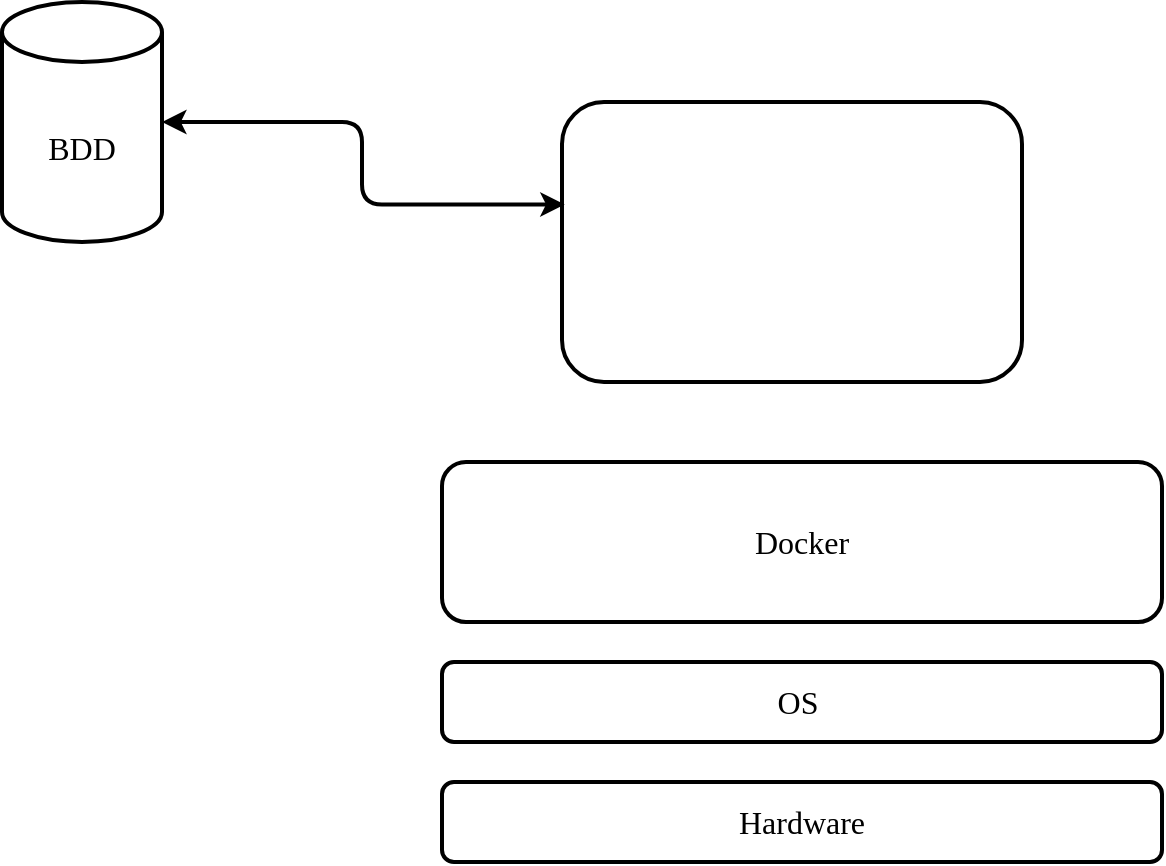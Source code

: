 <mxfile version="26.0.10">
  <diagram name="Page-1" id="LwtyrS3WK_ljkUNi1cgM">
    <mxGraphModel dx="1886" dy="735" grid="1" gridSize="10" guides="1" tooltips="1" connect="1" arrows="1" fold="1" page="1" pageScale="1" pageWidth="827" pageHeight="1169" math="0" shadow="0">
      <root>
        <mxCell id="0" />
        <mxCell id="1" parent="0" />
        <mxCell id="aOAeQF0Wjegpi84AHOQ5-3" value="BDD" style="shape=cylinder3;whiteSpace=wrap;html=1;boundedLbl=1;backgroundOutline=1;size=15;fontFamily=Lucida Console;fontSize=16;fontColor=default;labelBackgroundColor=default;strokeWidth=2;snapToPoint=1;" parent="1" vertex="1">
          <mxGeometry x="780" y="170" width="80" height="120" as="geometry" />
        </mxCell>
        <mxCell id="VkoZAYC8j9W9dHgbqX4g-2" value="OS&amp;nbsp; " style="rounded=1;strokeColor=default;strokeWidth=2;align=center;verticalAlign=middle;spacing=2;fontFamily=Lucida Console;fontSize=16;fontColor=default;fontStyle=0;fillColor=default;html=1;whiteSpace=wrap;labelBorderColor=none;gradientColor=none;" vertex="1" parent="1">
          <mxGeometry x="1000" y="500" width="360" height="40" as="geometry" />
        </mxCell>
        <mxCell id="VkoZAYC8j9W9dHgbqX4g-3" value="Hardware" style="rounded=1;strokeColor=default;strokeWidth=2;align=center;verticalAlign=middle;spacing=2;fontFamily=Lucida Console;fontSize=16;fontColor=default;fontStyle=0;fillColor=default;html=1;whiteSpace=wrap;labelBorderColor=none;gradientColor=none;" vertex="1" parent="1">
          <mxGeometry x="1000" y="560" width="360" height="40" as="geometry" />
        </mxCell>
        <mxCell id="VkoZAYC8j9W9dHgbqX4g-4" value="Docker" style="rounded=1;strokeColor=default;strokeWidth=2;align=center;verticalAlign=middle;spacing=2;fontFamily=Lucida Console;fontSize=16;fontColor=default;fontStyle=0;fillColor=default;html=1;whiteSpace=wrap;labelBorderColor=none;gradientColor=none;" vertex="1" parent="1">
          <mxGeometry x="1000" y="400" width="360" height="80" as="geometry" />
        </mxCell>
        <mxCell id="VkoZAYC8j9W9dHgbqX4g-5" value="" style="shape=image;verticalLabelPosition=bottom;labelBackgroundColor=default;verticalAlign=top;aspect=fixed;imageAspect=0;image=https://wiki.ghr36cloud.com/docker.png;" vertex="1" parent="1">
          <mxGeometry x="1250" y="411.04" width="70" height="57.93" as="geometry" />
        </mxCell>
        <mxCell id="VkoZAYC8j9W9dHgbqX4g-9" value="" style="rounded=1;whiteSpace=wrap;html=1;strokeColor=default;strokeWidth=2;align=center;verticalAlign=middle;spacing=2;fontFamily=Lucida Console;fontSize=16;fontColor=default;fontStyle=0;labelBorderColor=none;fillColor=default;gradientColor=none;" vertex="1" parent="1">
          <mxGeometry x="1060" y="220" width="230" height="140" as="geometry" />
        </mxCell>
        <mxCell id="VkoZAYC8j9W9dHgbqX4g-11" style="edgeStyle=orthogonalEdgeStyle;shape=connector;curved=0;rounded=1;jumpStyle=gap;jumpSize=10;orthogonalLoop=1;jettySize=auto;html=1;exitX=1;exitY=0.5;exitDx=0;exitDy=0;exitPerimeter=0;entryX=0.006;entryY=0.366;entryDx=0;entryDy=0;entryPerimeter=0;shadow=0;strokeColor=default;strokeWidth=2;align=center;verticalAlign=middle;fontFamily=Lucida Console;fontSize=16;fontColor=default;fontStyle=0;labelBorderColor=none;labelBackgroundColor=default;endArrow=classic;flowAnimation=0;startArrow=classic;startFill=1;" edge="1" parent="1" source="aOAeQF0Wjegpi84AHOQ5-3" target="VkoZAYC8j9W9dHgbqX4g-9">
          <mxGeometry relative="1" as="geometry" />
        </mxCell>
      </root>
    </mxGraphModel>
  </diagram>
</mxfile>
